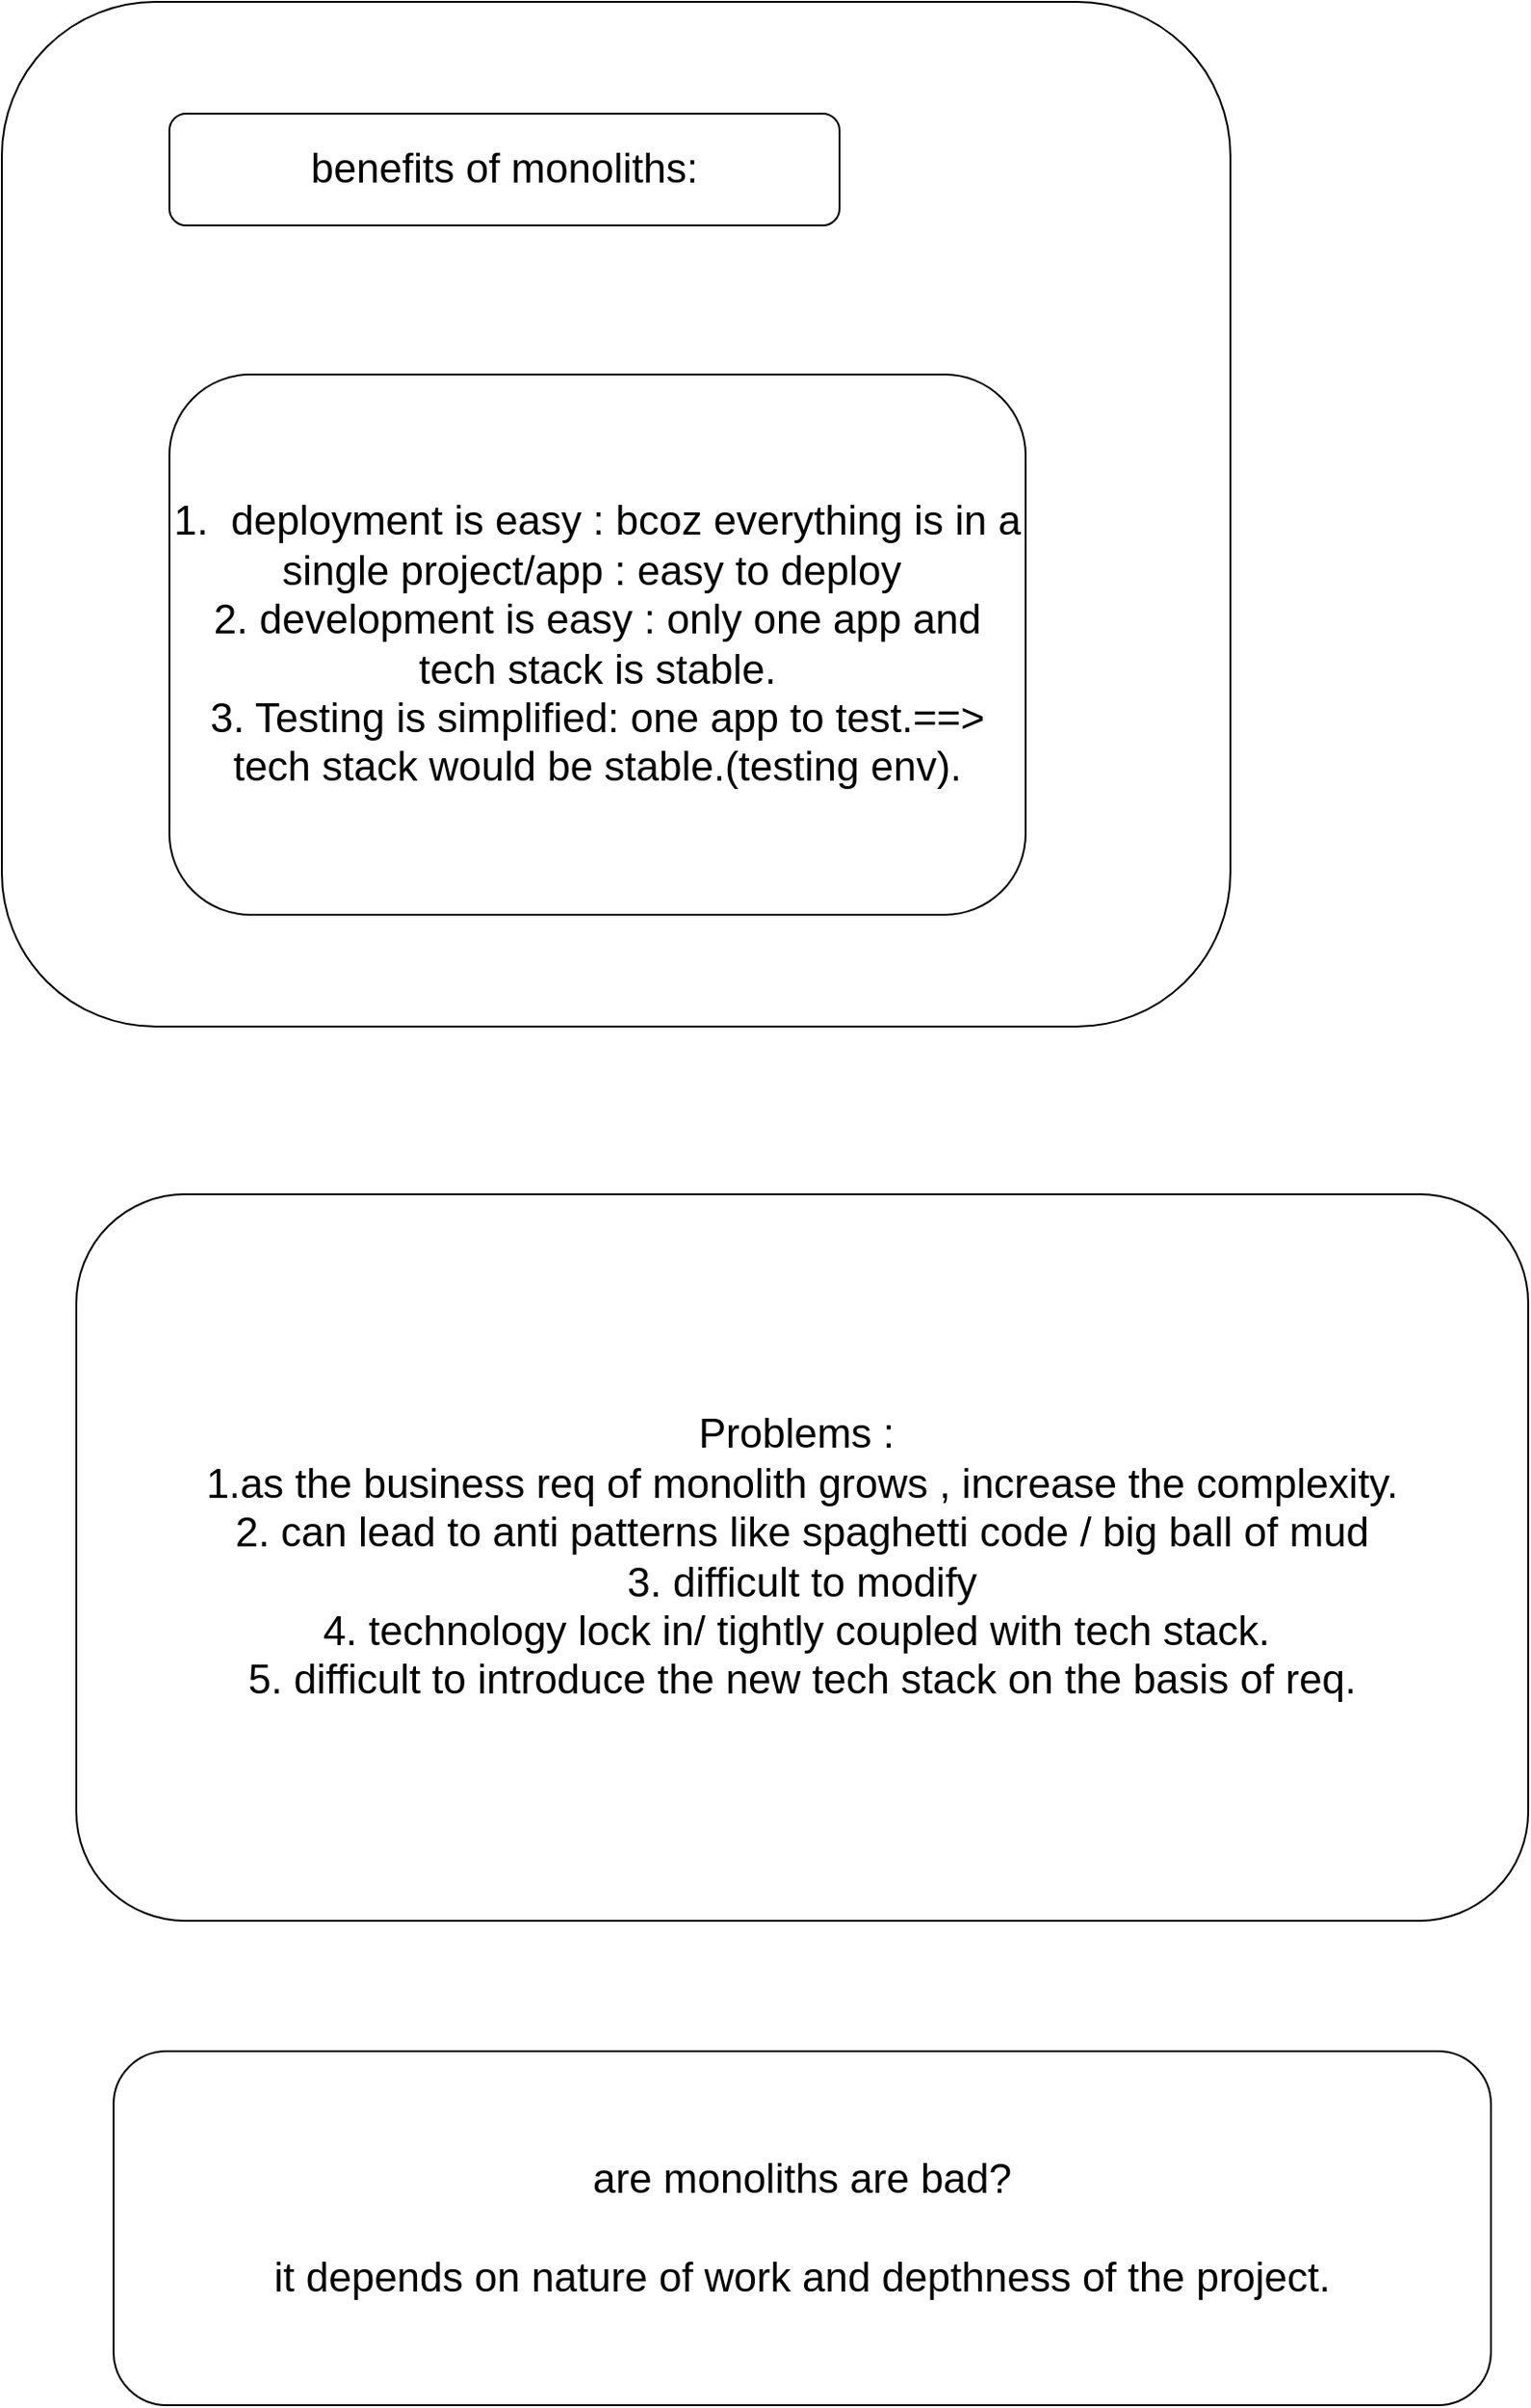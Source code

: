 <mxfile version="21.2.1" type="github" pages="16">
  <diagram name="Monolith" id="Vc391b4DS1AZZZHlOBN_">
    <mxGraphModel dx="794" dy="476" grid="1" gridSize="10" guides="1" tooltips="1" connect="1" arrows="1" fold="1" page="1" pageScale="1" pageWidth="827" pageHeight="1169" math="0" shadow="0">
      <root>
        <mxCell id="0" />
        <mxCell id="1" parent="0" />
        <mxCell id="nnMX1ZjGHwc21WBr8M5X-1" value="" style="rounded=1;whiteSpace=wrap;html=1;fontSize=22;" parent="1" vertex="1">
          <mxGeometry x="70" y="100" width="660" height="550" as="geometry" />
        </mxCell>
        <mxCell id="nnMX1ZjGHwc21WBr8M5X-2" value="benefits of monoliths:" style="rounded=1;whiteSpace=wrap;html=1;fontSize=22;" parent="1" vertex="1">
          <mxGeometry x="160" y="160" width="360" height="60" as="geometry" />
        </mxCell>
        <mxCell id="nnMX1ZjGHwc21WBr8M5X-3" value="1. &amp;nbsp;deployment is easy : bcoz everything is in a single project/app : easy to deploy&amp;nbsp;&lt;br&gt;2. development is easy : only one app and tech stack is stable.&lt;br&gt;3. Testing is simplified: one app to test.==&amp;gt; tech stack would be stable.(testing env)." style="rounded=1;whiteSpace=wrap;html=1;fontSize=22;" parent="1" vertex="1">
          <mxGeometry x="160" y="300" width="460" height="290" as="geometry" />
        </mxCell>
        <mxCell id="nnMX1ZjGHwc21WBr8M5X-4" value="Problems :&amp;nbsp;&lt;br style=&quot;font-size: 22px;&quot;&gt;1.as the business req of monolith grows , increase the complexity.&lt;br style=&quot;font-size: 22px;&quot;&gt;2. can lead to anti patterns like spaghetti code / big ball of mud&lt;br style=&quot;font-size: 22px;&quot;&gt;3. difficult to modify&lt;br style=&quot;font-size: 22px;&quot;&gt;4. technology lock in/ tightly coupled with tech stack.&amp;nbsp;&lt;br style=&quot;font-size: 22px;&quot;&gt;5. difficult to introduce the new tech stack on the basis of req." style="rounded=1;whiteSpace=wrap;html=1;fontSize=22;" parent="1" vertex="1">
          <mxGeometry x="110" y="740" width="780" height="390" as="geometry" />
        </mxCell>
        <mxCell id="nnMX1ZjGHwc21WBr8M5X-5" value="are monoliths are bad?&lt;br&gt;&lt;br&gt;it depends on nature of work and depthness of the project." style="rounded=1;whiteSpace=wrap;html=1;fontSize=22;" parent="1" vertex="1">
          <mxGeometry x="130" y="1200" width="740" height="190" as="geometry" />
        </mxCell>
      </root>
    </mxGraphModel>
  </diagram>
  <diagram id="illFbStHGtwfiAn4s0o4" name="Microservices">
    <mxGraphModel dx="794" dy="467" grid="1" gridSize="10" guides="1" tooltips="1" connect="1" arrows="1" fold="1" page="1" pageScale="1" pageWidth="827" pageHeight="1169" math="0" shadow="0">
      <root>
        <mxCell id="0" />
        <mxCell id="1" parent="0" />
        <mxCell id="51fNQVRpRoQ2UUbKy1JU-1" value="" style="rounded=1;whiteSpace=wrap;html=1;fontSize=22;" parent="1" vertex="1">
          <mxGeometry x="20" y="40" width="1080" height="1620" as="geometry" />
        </mxCell>
        <mxCell id="51fNQVRpRoQ2UUbKy1JU-2" value="Microservices: &amp;nbsp; &amp;nbsp;&lt;br&gt;small targeted services.&lt;br&gt;each service will have its own repository.&lt;br&gt;are isolated from other services&lt;br&gt;should not be bundled with other services.&lt;br&gt;MS are loosely coupled.&lt;br&gt;when they are interacting with other services , should be done in a technology agnostic manner.&lt;br&gt;communication is going to happen in terms of rest call.&lt;br&gt;&lt;br&gt;impl: restfull web services." style="rounded=1;whiteSpace=wrap;html=1;fontSize=22;" parent="1" vertex="1">
          <mxGeometry x="90" y="70" width="690" height="300" as="geometry" />
        </mxCell>
        <mxCell id="zUffg30LubkWcgJBZvF0-1" value="With MS ARCH:&amp;nbsp;&lt;br&gt;application are composed using individual MS.&lt;br&gt;each service will typically have only one DB.&lt;br&gt;each service is independently deployable.&lt;br&gt;scaling of individual service is now possible.&lt;br&gt;&lt;b&gt;updating the code base/ planning the release would be early compared with monolith.&lt;br&gt;CI/CD becomes easy since services are small and less complex to deploy.&lt;br&gt;&lt;br&gt;&lt;/b&gt;" style="rounded=1;whiteSpace=wrap;html=1;fontSize=22;" vertex="1" parent="1">
          <mxGeometry x="110" y="410" width="720" height="330" as="geometry" />
        </mxCell>
        <mxCell id="zUffg30LubkWcgJBZvF0-2" value="Benefits :&amp;nbsp;&lt;br&gt;1. easy to understand &amp;amp; develop : since services smaller and more targeted.&lt;br&gt;2. software quality :&amp;nbsp;&lt;br&gt;3. scalability :&amp;nbsp;&lt;br&gt;4. reliablity : software bugs are isolated.&lt;br&gt;5. Testing of individual service is easy." style="rounded=1;whiteSpace=wrap;html=1;fontSize=22;" vertex="1" parent="1">
          <mxGeometry x="210" y="760" width="690" height="280" as="geometry" />
        </mxCell>
        <mxCell id="zUffg30LubkWcgJBZvF0-3" value="Cons :&lt;br&gt;1. integration testing &amp;nbsp;can be dificult.&lt;br&gt;2. deployments :&amp;nbsp;&lt;br&gt;3. Operational cost : own repo, own deployment process, own db etc.&lt;br&gt;" style="rounded=1;whiteSpace=wrap;html=1;fontSize=22;" vertex="1" parent="1">
          <mxGeometry x="190" y="1080" width="690" height="280" as="geometry" />
        </mxCell>
        <mxCell id="zUffg30LubkWcgJBZvF0-4" value="How big should a MS be?&lt;br&gt;A MS can be as small as a single api endpoint.&lt;br&gt;A MS can be a several of even dozens of api endpoints.&lt;br&gt;team size : 12 (may vary company to company)5/7/10/12" style="rounded=1;whiteSpace=wrap;html=1;fontSize=22;" vertex="1" parent="1">
          <mxGeometry x="190" y="1380" width="690" height="280" as="geometry" />
        </mxCell>
      </root>
    </mxGraphModel>
  </diagram>
  <diagram id="DxcYtjCDUBb-Zv1HhE-h" name="Page-3">
    <mxGraphModel dx="794" dy="476" grid="1" gridSize="10" guides="1" tooltips="1" connect="1" arrows="1" fold="1" page="1" pageScale="1" pageWidth="827" pageHeight="1169" math="0" shadow="0">
      <root>
        <mxCell id="0" />
        <mxCell id="1" parent="0" />
        <mxCell id="tHcQaHCFfMApkivgtKiR-1" value="Soa vs MS:&lt;br&gt;&lt;br&gt;1. reusability Vs data duplication:&lt;br&gt;reusability : (SOA: services are the reusable components i.e. ==&amp;gt; &lt;b&gt;scaling and efficiency.&amp;nbsp;&lt;br&gt;&lt;/b&gt;&lt;br&gt;agility :&amp;nbsp;&lt;br&gt;fault tolerance :&amp;nbsp;" style="rounded=1;whiteSpace=wrap;html=1;fontSize=22;" parent="1" vertex="1">
          <mxGeometry x="170" y="100" width="650" height="480" as="geometry" />
        </mxCell>
        <mxCell id="tHcQaHCFfMApkivgtKiR-2" value="" style="rounded=1;whiteSpace=wrap;html=1;" parent="1" vertex="1">
          <mxGeometry x="300" y="690" width="260" height="360" as="geometry" />
        </mxCell>
        <mxCell id="tHcQaHCFfMApkivgtKiR-3" value="mobile" style="rounded=1;whiteSpace=wrap;html=1;" parent="1" vertex="1">
          <mxGeometry x="370" y="740" width="120" height="60" as="geometry" />
        </mxCell>
        <mxCell id="tHcQaHCFfMApkivgtKiR-4" value="furniture" style="rounded=1;whiteSpace=wrap;html=1;" parent="1" vertex="1">
          <mxGeometry x="370" y="830" width="120" height="60" as="geometry" />
        </mxCell>
        <mxCell id="tHcQaHCFfMApkivgtKiR-5" value="electronic devices" style="rounded=1;whiteSpace=wrap;html=1;" parent="1" vertex="1">
          <mxGeometry x="370" y="940" width="120" height="60" as="geometry" />
        </mxCell>
        <mxCell id="tHcQaHCFfMApkivgtKiR-6" value="Microservices" style="rounded=1;whiteSpace=wrap;html=1;" parent="1" vertex="1">
          <mxGeometry x="670" y="690" width="440" height="390" as="geometry" />
        </mxCell>
        <mxCell id="tHcQaHCFfMApkivgtKiR-7" value="mobile" style="rounded=1;whiteSpace=wrap;html=1;" parent="1" vertex="1">
          <mxGeometry x="707" y="730" width="120" height="60" as="geometry" />
        </mxCell>
        <mxCell id="tHcQaHCFfMApkivgtKiR-8" value="furniture" style="rounded=1;whiteSpace=wrap;html=1;" parent="1" vertex="1">
          <mxGeometry x="707" y="820" width="120" height="60" as="geometry" />
        </mxCell>
        <mxCell id="tHcQaHCFfMApkivgtKiR-9" value="electronic devices" style="rounded=1;whiteSpace=wrap;html=1;" parent="1" vertex="1">
          <mxGeometry x="707" y="930" width="120" height="60" as="geometry" />
        </mxCell>
        <mxCell id="tHcQaHCFfMApkivgtKiR-10" value="Functional" style="rounded=1;whiteSpace=wrap;html=1;" parent="1" vertex="1">
          <mxGeometry x="100" y="1150" width="180" height="170" as="geometry" />
        </mxCell>
        <mxCell id="tHcQaHCFfMApkivgtKiR-11" value="application" style="rounded=1;whiteSpace=wrap;html=1;" parent="1" vertex="1">
          <mxGeometry x="324" y="1150" width="180" height="170" as="geometry" />
        </mxCell>
        <mxCell id="tHcQaHCFfMApkivgtKiR-12" value="enterprise" style="rounded=1;whiteSpace=wrap;html=1;" parent="1" vertex="1">
          <mxGeometry x="110" y="1370" width="180" height="170" as="geometry" />
        </mxCell>
        <mxCell id="tHcQaHCFfMApkivgtKiR-13" value="infra" style="rounded=1;whiteSpace=wrap;html=1;" parent="1" vertex="1">
          <mxGeometry x="324" y="1370" width="180" height="170" as="geometry" />
        </mxCell>
        <mxCell id="tHcQaHCFfMApkivgtKiR-14" value="MS will generally reduce agility and fault tolerance, since reusing a component &amp;nbsp;will create dependancies &amp;nbsp;across diff services. Instead in a MS arch. developers reuse the code or duplicate data to increase efficiency and maintain high level of independence&amp;nbsp;" style="rounded=1;whiteSpace=wrap;html=1;fontSize=32;" parent="1" vertex="1">
          <mxGeometry x="660" y="1190" width="740" height="300" as="geometry" />
        </mxCell>
        <mxCell id="tHcQaHCFfMApkivgtKiR-15" value="3. Synchronous calls vs Async comms:&lt;br&gt;&lt;br&gt;SOA : services are made available throughout the enterprise via synchronous way. &amp;nbsp;&lt;br&gt;(REST API).&lt;br&gt;MS : sync . calls will create a real time dependencies which in terms reduce reliability and resiliency. &amp;nbsp;&lt;br&gt;this can be handled using event sourcing or publish/subscribe model.&lt;br&gt;" style="rounded=1;whiteSpace=wrap;html=1;fontSize=22;" parent="1" vertex="1">
          <mxGeometry x="600" y="1580" width="810" height="350" as="geometry" />
        </mxCell>
        <mxCell id="tHcQaHCFfMApkivgtKiR-16" value="Interoperability:&amp;nbsp;&lt;br&gt;SOA : supports for multiple message protocols : SOAP, Messaging queuing protocol(AMQP) and MMQ(Microsoft messaging queue).&lt;br&gt;&lt;br&gt;MS : uses light weight , http, rest, JMS.&lt;br&gt;" style="rounded=1;whiteSpace=wrap;html=1;fontSize=22;" parent="1" vertex="1">
          <mxGeometry x="620" y="2010" width="820" height="390" as="geometry" />
        </mxCell>
        <mxCell id="tHcQaHCFfMApkivgtKiR-17" value="Data Governance :&amp;nbsp;&lt;br&gt;SOA : common data governance across the enterprise as a result of component sharing.&lt;br&gt;MS : no consistent data gov. among the teams due to their independent nature of service:&amp;nbsp;" style="rounded=1;whiteSpace=wrap;html=1;fontSize=22;" parent="1" vertex="1">
          <mxGeometry x="660" y="2500" width="750" height="160" as="geometry" />
        </mxCell>
        <mxCell id="tHcQaHCFfMApkivgtKiR-18" value="When to prefer the SOA :&lt;br&gt;&lt;br&gt;1. enabling the comm between the multiple independent apps.&lt;br&gt;building the service with express purpose of being reused one or more times.&lt;br&gt;supporting app with multiple data sources.&lt;br&gt;sever less function&lt;br&gt;exposing data or functionality to external clients.&lt;br&gt;" style="rounded=1;whiteSpace=wrap;html=1;fontSize=22;" parent="1" vertex="1">
          <mxGeometry x="480" y="2750" width="610" height="390" as="geometry" />
        </mxCell>
        <mxCell id="tHcQaHCFfMApkivgtKiR-19" value="when to prefer MS :&amp;nbsp;&lt;br style=&quot;font-size: 22px;&quot;&gt;1. simple projects that can be easily break down.&lt;br style=&quot;font-size: 22px;&quot;&gt;2. complex apps that have either already been or have a clear way of doing.&lt;br style=&quot;font-size: 22px;&quot;&gt;organization that wants to embrace agile dev and Continious delivery.&lt;br style=&quot;font-size: 22px;&quot;&gt;3. business that want or need to optimise the cloud resources&lt;br style=&quot;font-size: 22px;&quot;&gt;4. application uses multiple frameworks and languages." style="rounded=1;whiteSpace=wrap;html=1;fontSize=22;" parent="1" vertex="1">
          <mxGeometry x="500" y="3230" width="780" height="280" as="geometry" />
        </mxCell>
      </root>
    </mxGraphModel>
  </diagram>
  <diagram id="jkzQUJYMshfhHPAhmgWD" name="Page-4">
    <mxGraphModel dx="794" dy="476" grid="1" gridSize="10" guides="1" tooltips="1" connect="1" arrows="1" fold="1" page="1" pageScale="1" pageWidth="827" pageHeight="1169" math="0" shadow="0">
      <root>
        <mxCell id="0" />
        <mxCell id="1" parent="0" />
        <mxCell id="c_N-7_y3LeKO01vqF_O0-1" value="Microservices :&amp;nbsp;&lt;br&gt;architecture and design&lt;br&gt;few design patterns&lt;br&gt;implementing the services.&lt;br&gt;(3-4 services).&lt;br&gt;" style="rounded=1;whiteSpace=wrap;html=1;fontSize=22;" parent="1" vertex="1">
          <mxGeometry x="180" y="200" width="410" height="420" as="geometry" />
        </mxCell>
      </root>
    </mxGraphModel>
  </diagram>
  <diagram id="BolMAgPmhMHxIgivOiV7" name="Page-5">
    <mxGraphModel dx="794" dy="1636" grid="1" gridSize="10" guides="1" tooltips="1" connect="1" arrows="1" fold="1" page="1" pageScale="1" pageWidth="827" pageHeight="1169" math="0" shadow="0">
      <root>
        <mxCell id="0" />
        <mxCell id="1" parent="0" />
        <mxCell id="4dkt3fiIAm5uY0ahmFpJ-4" value="" style="edgeStyle=orthogonalEdgeStyle;rounded=0;orthogonalLoop=1;jettySize=auto;html=1;" parent="1" source="4dkt3fiIAm5uY0ahmFpJ-1" target="4dkt3fiIAm5uY0ahmFpJ-3" edge="1">
          <mxGeometry relative="1" as="geometry" />
        </mxCell>
        <mxCell id="4dkt3fiIAm5uY0ahmFpJ-1" value="Controller(rest apis)" style="rounded=1;whiteSpace=wrap;html=1;fontSize=22;" parent="1" vertex="1">
          <mxGeometry x="260" y="90" width="380" height="80" as="geometry" />
        </mxCell>
        <mxCell id="4dkt3fiIAm5uY0ahmFpJ-2" value="DB" style="shape=cylinder3;whiteSpace=wrap;html=1;boundedLbl=1;backgroundOutline=1;size=15;" parent="1" vertex="1">
          <mxGeometry x="430" y="520" width="60" height="80" as="geometry" />
        </mxCell>
        <mxCell id="4dkt3fiIAm5uY0ahmFpJ-6" value="" style="edgeStyle=orthogonalEdgeStyle;rounded=0;orthogonalLoop=1;jettySize=auto;html=1;" parent="1" source="4dkt3fiIAm5uY0ahmFpJ-3" target="4dkt3fiIAm5uY0ahmFpJ-5" edge="1">
          <mxGeometry relative="1" as="geometry" />
        </mxCell>
        <mxCell id="4dkt3fiIAm5uY0ahmFpJ-3" value="service" style="whiteSpace=wrap;html=1;fontSize=22;rounded=1;" parent="1" vertex="1">
          <mxGeometry x="390" y="260" width="120" height="60" as="geometry" />
        </mxCell>
        <mxCell id="4dkt3fiIAm5uY0ahmFpJ-7" style="edgeStyle=orthogonalEdgeStyle;rounded=0;orthogonalLoop=1;jettySize=auto;html=1;" parent="1" source="4dkt3fiIAm5uY0ahmFpJ-5" target="4dkt3fiIAm5uY0ahmFpJ-2" edge="1">
          <mxGeometry relative="1" as="geometry" />
        </mxCell>
        <mxCell id="4dkt3fiIAm5uY0ahmFpJ-5" value="repo" style="whiteSpace=wrap;html=1;fontSize=22;rounded=1;" parent="1" vertex="1">
          <mxGeometry x="390" y="400" width="120" height="60" as="geometry" />
        </mxCell>
        <mxCell id="4dkt3fiIAm5uY0ahmFpJ-11" style="edgeStyle=orthogonalEdgeStyle;rounded=0;orthogonalLoop=1;jettySize=auto;html=1;entryX=0.729;entryY=-0.062;entryDx=0;entryDy=0;entryPerimeter=0;" parent="1" source="4dkt3fiIAm5uY0ahmFpJ-8" target="4dkt3fiIAm5uY0ahmFpJ-1" edge="1">
          <mxGeometry relative="1" as="geometry" />
        </mxCell>
        <mxCell id="4dkt3fiIAm5uY0ahmFpJ-8" value="mapper(payload)" style="rounded=1;whiteSpace=wrap;html=1;" parent="1" vertex="1">
          <mxGeometry x="510" y="-60" width="120" height="60" as="geometry" />
        </mxCell>
        <mxCell id="4dkt3fiIAm5uY0ahmFpJ-10" style="edgeStyle=orthogonalEdgeStyle;rounded=0;orthogonalLoop=1;jettySize=auto;html=1;" parent="1" source="4dkt3fiIAm5uY0ahmFpJ-9" target="4dkt3fiIAm5uY0ahmFpJ-8" edge="1">
          <mxGeometry relative="1" as="geometry" />
        </mxCell>
        <mxCell id="4dkt3fiIAm5uY0ahmFpJ-9" value="JSON Object" style="rounded=1;whiteSpace=wrap;html=1;" parent="1" vertex="1">
          <mxGeometry x="340" y="-150" width="120" height="60" as="geometry" />
        </mxCell>
        <mxCell id="4dkt3fiIAm5uY0ahmFpJ-12" value="java object" style="text;html=1;strokeColor=none;fillColor=none;align=center;verticalAlign=middle;whiteSpace=wrap;rounded=0;" parent="1" vertex="1">
          <mxGeometry x="610" y="30" width="60" height="30" as="geometry" />
        </mxCell>
        <mxCell id="4dkt3fiIAm5uY0ahmFpJ-13" value="" style="rounded=1;whiteSpace=wrap;html=1;" parent="1" vertex="1">
          <mxGeometry x="280" y="670" width="240" height="230" as="geometry" />
        </mxCell>
        <mxCell id="4dkt3fiIAm5uY0ahmFpJ-14" value="Header" style="rounded=1;whiteSpace=wrap;html=1;" parent="1" vertex="1">
          <mxGeometry x="294" y="690" width="216" height="60" as="geometry" />
        </mxCell>
        <mxCell id="4dkt3fiIAm5uY0ahmFpJ-15" value="RequestLine" style="rounded=1;whiteSpace=wrap;html=1;" parent="1" vertex="1">
          <mxGeometry x="292" y="750" width="216" height="60" as="geometry" />
        </mxCell>
        <mxCell id="4dkt3fiIAm5uY0ahmFpJ-18" value="" style="edgeStyle=orthogonalEdgeStyle;rounded=0;orthogonalLoop=1;jettySize=auto;html=1;" parent="1" source="4dkt3fiIAm5uY0ahmFpJ-16" target="4dkt3fiIAm5uY0ahmFpJ-17" edge="1">
          <mxGeometry relative="1" as="geometry" />
        </mxCell>
        <mxCell id="4dkt3fiIAm5uY0ahmFpJ-16" value="body(post method )" style="rounded=1;whiteSpace=wrap;html=1;" parent="1" vertex="1">
          <mxGeometry x="294" y="810" width="216" height="60" as="geometry" />
        </mxCell>
        <mxCell id="4dkt3fiIAm5uY0ahmFpJ-17" value="" style="whiteSpace=wrap;html=1;rounded=1;" parent="1" vertex="1">
          <mxGeometry x="638" y="810" width="120" height="60" as="geometry" />
        </mxCell>
        <mxCell id="4dkt3fiIAm5uY0ahmFpJ-19" value="read the data and transform it to java object" style="text;html=1;strokeColor=none;fillColor=none;align=center;verticalAlign=middle;whiteSpace=wrap;rounded=0;" parent="1" vertex="1">
          <mxGeometry x="540" y="770" width="90" height="50" as="geometry" />
        </mxCell>
        <mxCell id="4dkt3fiIAm5uY0ahmFpJ-20" value="@RequestBody" style="text;html=1;strokeColor=none;fillColor=none;align=center;verticalAlign=middle;whiteSpace=wrap;rounded=0;" parent="1" vertex="1">
          <mxGeometry x="520" y="890" width="150" height="30" as="geometry" />
        </mxCell>
        <mxCell id="4dkt3fiIAm5uY0ahmFpJ-23" style="edgeStyle=orthogonalEdgeStyle;rounded=0;orthogonalLoop=1;jettySize=auto;html=1;" parent="1" source="4dkt3fiIAm5uY0ahmFpJ-21" target="4dkt3fiIAm5uY0ahmFpJ-22" edge="1">
          <mxGeometry relative="1" as="geometry" />
        </mxCell>
        <mxCell id="4dkt3fiIAm5uY0ahmFpJ-21" value="name, quantity , price" style="text;html=1;strokeColor=none;fillColor=none;align=center;verticalAlign=middle;whiteSpace=wrap;rounded=0;" parent="1" vertex="1">
          <mxGeometry x="260" y="940" width="140" height="30" as="geometry" />
        </mxCell>
        <mxCell id="4dkt3fiIAm5uY0ahmFpJ-22" value="productName" style="shape=cylinder3;whiteSpace=wrap;html=1;boundedLbl=1;backgroundOutline=1;size=15;" parent="1" vertex="1">
          <mxGeometry x="698" y="920" width="60" height="80" as="geometry" />
        </mxCell>
        <mxCell id="4dkt3fiIAm5uY0ahmFpJ-24" value="&lt;a href=&quot;https://github.com/abhinandanchivate/product-service/tree/master/productservice&quot; style=&quot;font-size: 22px;&quot;&gt;https://github.com/abhinandanchivate/product-service/tree/master/productservice&lt;/a&gt;&lt;br&gt;&lt;br&gt;&lt;br&gt;&lt;br&gt;&lt;br&gt;&lt;br&gt;&lt;a href=&quot;https://codeshare.io/j0wdyL&quot;&gt;https://codeshare.io/j0wdyL&lt;/a&gt;" style="rounded=1;whiteSpace=wrap;html=1;fontSize=22;" parent="1" vertex="1">
          <mxGeometry x="280" y="1070" width="610" height="70" as="geometry" />
        </mxCell>
        <mxCell id="4dkt3fiIAm5uY0ahmFpJ-25" value="application.yml : will hold the config for our config server.&lt;br&gt;product-service.yml : it will hold config for product-service rest application.&lt;br&gt;order-service.yml : will hold the order-service related config.&lt;br&gt;payment-service : same." style="rounded=1;whiteSpace=wrap;html=1;" parent="1" vertex="1">
          <mxGeometry x="174" y="1430" width="596" height="190" as="geometry" />
        </mxCell>
      </root>
    </mxGraphModel>
  </diagram>
  <diagram id="VLDD6Um0_y511BBBHmZr" name="Page-6">
    <mxGraphModel dx="794" dy="476" grid="1" gridSize="10" guides="1" tooltips="1" connect="1" arrows="1" fold="1" page="1" pageScale="1" pageWidth="827" pageHeight="1169" math="0" shadow="0">
      <root>
        <mxCell id="0" />
        <mxCell id="1" parent="0" />
        <mxCell id="vLcgjYKDz_KgsYXuAJXt-1" value="9975477764" style="rounded=1;whiteSpace=wrap;html=1;fontSize=32;" vertex="1" parent="1">
          <mxGeometry x="350" y="220" width="390" height="130" as="geometry" />
        </mxCell>
        <mxCell id="vLcgjYKDz_KgsYXuAJXt-2" value="XY@citi1234" style="rounded=1;whiteSpace=wrap;html=1;" vertex="1" parent="1">
          <mxGeometry x="320" y="450" width="410" height="60" as="geometry" />
        </mxCell>
      </root>
    </mxGraphModel>
  </diagram>
  <diagram id="e4M-GDCfX1xpHdz_zmx2" name="Page-7">
    <mxGraphModel dx="794" dy="476" grid="1" gridSize="10" guides="1" tooltips="1" connect="1" arrows="1" fold="1" page="1" pageScale="1" pageWidth="827" pageHeight="1169" math="0" shadow="0">
      <root>
        <mxCell id="0" />
        <mxCell id="1" parent="0" />
        <mxCell id="hsk5pGsJLy_fZboHeaPm-1" value="to perform the addition of 2 numbers.&amp;nbsp;&lt;br&gt;&lt;br&gt;2 numbers :&amp;nbsp;&lt;br&gt;we need to hold the value .&lt;br&gt;" style="rounded=1;whiteSpace=wrap;html=1;" vertex="1" parent="1">
          <mxGeometry x="230" y="70" width="410" height="130" as="geometry" />
        </mxCell>
        <mxCell id="hsk5pGsJLy_fZboHeaPm-4" value="" style="edgeStyle=orthogonalEdgeStyle;rounded=0;orthogonalLoop=1;jettySize=auto;html=1;" edge="1" parent="1" source="hsk5pGsJLy_fZboHeaPm-2" target="hsk5pGsJLy_fZboHeaPm-3">
          <mxGeometry relative="1" as="geometry" />
        </mxCell>
        <mxCell id="hsk5pGsJLy_fZboHeaPm-2" value="Variable : &amp;nbsp;it will hold the value in primary memory(RAM===&amp;gt; data will be temporarily stored.)." style="rounded=1;whiteSpace=wrap;html=1;fontSize=22;fillColor=#f8cecc;strokeColor=#b85450;" vertex="1" parent="1">
          <mxGeometry x="160" y="250" width="590" height="100" as="geometry" />
        </mxCell>
        <mxCell id="hsk5pGsJLy_fZboHeaPm-6" value="" style="edgeStyle=orthogonalEdgeStyle;rounded=0;orthogonalLoop=1;jettySize=auto;html=1;" edge="1" parent="1" source="hsk5pGsJLy_fZboHeaPm-3" target="hsk5pGsJLy_fZboHeaPm-5">
          <mxGeometry relative="1" as="geometry" />
        </mxCell>
        <mxCell id="hsk5pGsJLy_fZboHeaPm-3" value="which type of data?" style="whiteSpace=wrap;html=1;fontSize=22;fillColor=#f8cecc;strokeColor=#b85450;rounded=1;" vertex="1" parent="1">
          <mxGeometry x="395" y="450" width="120" height="60" as="geometry" />
        </mxCell>
        <mxCell id="hsk5pGsJLy_fZboHeaPm-8" value="" style="edgeStyle=orthogonalEdgeStyle;rounded=0;orthogonalLoop=1;jettySize=auto;html=1;" edge="1" parent="1" source="hsk5pGsJLy_fZboHeaPm-5" target="hsk5pGsJLy_fZboHeaPm-7">
          <mxGeometry relative="1" as="geometry" />
        </mxCell>
        <mxCell id="hsk5pGsJLy_fZboHeaPm-5" value="it should hold the numbers" style="whiteSpace=wrap;html=1;fontSize=22;fillColor=#f8cecc;strokeColor=#b85450;rounded=1;" vertex="1" parent="1">
          <mxGeometry x="357.5" y="590" width="195" height="60" as="geometry" />
        </mxCell>
        <mxCell id="hsk5pGsJLy_fZboHeaPm-10" value="" style="edgeStyle=orthogonalEdgeStyle;rounded=0;orthogonalLoop=1;jettySize=auto;html=1;" edge="1" parent="1" source="hsk5pGsJLy_fZboHeaPm-7" target="hsk5pGsJLy_fZboHeaPm-9">
          <mxGeometry relative="1" as="geometry" />
        </mxCell>
        <mxCell id="hsk5pGsJLy_fZboHeaPm-7" value="but which type of numbers?" style="whiteSpace=wrap;html=1;fontSize=22;fillColor=#f8cecc;strokeColor=#b85450;rounded=1;" vertex="1" parent="1">
          <mxGeometry x="347.5" y="740" width="215" height="60" as="geometry" />
        </mxCell>
        <mxCell id="hsk5pGsJLy_fZboHeaPm-9" value="There are 2 types of numbers :&amp;nbsp;&lt;br&gt;1. whole number&lt;br&gt;2. fraction number" style="whiteSpace=wrap;html=1;fontSize=22;fillColor=#f8cecc;strokeColor=#b85450;rounded=1;" vertex="1" parent="1">
          <mxGeometry x="282.5" y="890" width="345" height="80" as="geometry" />
        </mxCell>
        <mxCell id="hsk5pGsJLy_fZboHeaPm-11" value="Data type : &amp;nbsp;it is a category to hold the info." style="rounded=1;whiteSpace=wrap;html=1;" vertex="1" parent="1">
          <mxGeometry x="250" y="1030" width="120" height="60" as="geometry" />
        </mxCell>
        <mxCell id="hsk5pGsJLy_fZboHeaPm-12" value="Numeric :&amp;nbsp;&lt;br&gt;1. integer : whole numbers&lt;br&gt;2. float : fractions&amp;nbsp;" style="rounded=1;whiteSpace=wrap;html=1;" vertex="1" parent="1">
          <mxGeometry x="237.5" y="1140" width="282.5" height="60" as="geometry" />
        </mxCell>
        <mxCell id="hsk5pGsJLy_fZboHeaPm-13" value="To declare the variable :&amp;nbsp;&lt;br style=&quot;font-size: 22px;&quot;&gt;&lt;b&gt;data_type variable_name ;&lt;br style=&quot;font-size: 22px;&quot;&gt;(just declaration)&lt;br&gt;&lt;br style=&quot;font-size: 22px;&quot;&gt;data_type variable_name = value;&lt;br&gt;(declaration + value&amp;nbsp;initialisation)&lt;br&gt;&lt;/b&gt;" style="rounded=1;whiteSpace=wrap;html=1;fillColor=#dae8fc;strokeColor=#6c8ebf;fontSize=22;" vertex="1" parent="1">
          <mxGeometry x="250" y="1270" width="530" height="180" as="geometry" />
        </mxCell>
      </root>
    </mxGraphModel>
  </diagram>
  <diagram id="PjaWx21IT3FxkrEkyOwq" name="Page-8">
    <mxGraphModel dx="794" dy="442" grid="1" gridSize="10" guides="1" tooltips="1" connect="1" arrows="1" fold="1" page="1" pageScale="1" pageWidth="827" pageHeight="1169" math="0" shadow="0">
      <root>
        <mxCell id="0" />
        <mxCell id="1" parent="0" />
        <mxCell id="NIvDS_3VcnPqLNc2bL6r-1" value="1. web services&lt;br&gt;2. REST api SOAP&lt;br&gt;3. monolith&lt;br&gt;4. MS&lt;br&gt;5. SOA&lt;br&gt;6. Monolith Vs MS Vs SOA." style="rounded=1;whiteSpace=wrap;html=1;fontSize=22;" vertex="1" parent="1">
          <mxGeometry x="294" y="160" width="396" height="280" as="geometry" />
        </mxCell>
        <mxCell id="NIvDS_3VcnPqLNc2bL6r-2" value="benefits :&amp;nbsp;&lt;br&gt;dev is easy (tech stack is fixed),arch is easy.&lt;br&gt;&lt;br&gt;Deployment : easy deploy only one application.&lt;br&gt;testing : is simplified (one application)&lt;br&gt;" style="rounded=1;whiteSpace=wrap;html=1;fontSize=22;" vertex="1" parent="1">
          <mxGeometry x="350" y="530" width="410" height="220" as="geometry" />
        </mxCell>
        <mxCell id="NIvDS_3VcnPqLNc2bL6r-3" value="Problems :&amp;nbsp;&lt;br&gt;increases complexity when BR of monolith grows.&lt;br&gt;it may lead to anti patterns .&lt;br&gt;difficult to modify ( even if a small change full deployment of application).&lt;br&gt;technology lock in. monolith apps are tightly coupled with tech stack.&lt;br&gt;difficult to introduce the new tech stack.&lt;br&gt;CI/CD difficult.&lt;br&gt;&lt;br&gt;" style="rounded=1;whiteSpace=wrap;html=1;fontSize=22;" vertex="1" parent="1">
          <mxGeometry x="340" y="830" width="420" height="260" as="geometry" />
        </mxCell>
      </root>
    </mxGraphModel>
  </diagram>
  <diagram id="KxE6ddKUalgB5XJpPkYG" name="microservices">
    <mxGraphModel dx="794" dy="467" grid="1" gridSize="10" guides="1" tooltips="1" connect="1" arrows="1" fold="1" page="1" pageScale="1" pageWidth="827" pageHeight="1169" math="0" shadow="0">
      <root>
        <mxCell id="0" />
        <mxCell id="1" parent="0" />
        <mxCell id="yReZKFzqUCv44OHUZf-y-1" value="microservices:&amp;nbsp;&lt;br&gt;these are small targeted services.&lt;br&gt;(which is purely based on rest api)&lt;br&gt;each service has its own repository.&lt;br&gt;they are isolated from other services.&lt;br&gt;- should not be bundled with other services when deployed.&lt;br&gt;they are loosely coupled.(tech agnostic manner).&lt;br&gt;they can interact with each other mostly using rest calls." style="rounded=1;whiteSpace=wrap;html=1;fontSize=22;" vertex="1" parent="1">
          <mxGeometry x="140" y="20" width="580" height="250" as="geometry" />
        </mxCell>
        <mxCell id="yReZKFzqUCv44OHUZf-y-2" value="MS Arch. :&amp;nbsp;&lt;br&gt;- apps are composed using individual MS.&lt;br&gt;each service will have its own DB.&lt;br&gt;each service is independently deployable.&lt;br&gt;scaling of each service is possible(vertical and horizontal as well).&lt;br&gt;CI/CD would be easy since services are smaller compared with monolith and less complexity to deploy." style="rounded=1;whiteSpace=wrap;html=1;fontSize=22;" vertex="1" parent="1">
          <mxGeometry x="124" y="320" width="580" height="230" as="geometry" />
        </mxCell>
        <mxCell id="yReZKFzqUCv44OHUZf-y-3" value="benefits :&amp;nbsp;&lt;br&gt;easy to understand and develop&lt;br&gt;software quality :&amp;nbsp;&lt;br&gt;reliability : software bugs are isolated&lt;br&gt;tech flexibility ." style="rounded=1;whiteSpace=wrap;html=1;fontSize=22;" vertex="1" parent="1">
          <mxGeometry x="150" y="630" width="520" height="160" as="geometry" />
        </mxCell>
        <mxCell id="yReZKFzqUCv44OHUZf-y-4" value="problems :&amp;nbsp;&lt;br&gt;1. integration testing.&lt;br&gt;2. deployments are complex. &amp;nbsp;&lt;br&gt;3. operational cost :&amp;nbsp;" style="rounded=1;whiteSpace=wrap;html=1;fontSize=22;" vertex="1" parent="1">
          <mxGeometry x="150" y="810" width="520" height="160" as="geometry" />
        </mxCell>
        <mxCell id="yReZKFzqUCv44OHUZf-y-5" value="How Big should a MS be?&lt;br&gt;&lt;br&gt;a MS can be a small as a single api endpoint.&lt;br&gt;a ms can be several or dozens of api endpoint.&lt;br&gt;&lt;br&gt;MS in amazon : they have team size : as fed 2 pizza(12).." style="rounded=1;whiteSpace=wrap;html=1;fontSize=22;" vertex="1" parent="1">
          <mxGeometry x="140" y="1040" width="550" height="260" as="geometry" />
        </mxCell>
      </root>
    </mxGraphModel>
  </diagram>
  <diagram id="SQN9hNt1-o0-yiJu7aaZ" name="Page-10">
    <mxGraphModel dx="794" dy="467" grid="1" gridSize="10" guides="1" tooltips="1" connect="1" arrows="1" fold="1" page="1" pageScale="1" pageWidth="827" pageHeight="1169" math="0" shadow="0">
      <root>
        <mxCell id="0" />
        <mxCell id="1" parent="0" />
        <mxCell id="SVDfnHOVKt0FKr0lJR-X-2" value="" style="ellipse;shape=cloud;whiteSpace=wrap;html=1;" vertex="1" parent="1">
          <mxGeometry x="60" y="160" width="190" height="120" as="geometry" />
        </mxCell>
        <mxCell id="SVDfnHOVKt0FKr0lJR-X-3" value="" style="ellipse;whiteSpace=wrap;html=1;aspect=fixed;" vertex="1" parent="1">
          <mxGeometry x="320" y="180" width="150" height="150" as="geometry" />
        </mxCell>
      </root>
    </mxGraphModel>
  </diagram>
  <diagram id="uS0GyQyfx_cV9mUTobAo" name="Page-11">
    <mxGraphModel dx="1059" dy="623" grid="1" gridSize="10" guides="1" tooltips="1" connect="1" arrows="1" fold="1" page="1" pageScale="1" pageWidth="827" pageHeight="1169" math="0" shadow="0">
      <root>
        <mxCell id="0" />
        <mxCell id="1" parent="0" />
        <mxCell id="YIosxsVNEDg5w9x6I7we-1" value="&lt;b style=&quot;font-style: normal; font-variant-caps: normal; letter-spacing: normal; text-align: start; text-indent: 0px; text-transform: none; word-spacing: 0px; -webkit-text-stroke-width: 0px; text-decoration: none; caret-color: rgb(0, 0, 0); color: rgb(0, 0, 0); font-weight: normal;&quot; id=&quot;docs-internal-guid-cfcc6fd5-7fff-f0cb-9a12-de1772049eb9&quot;&gt;&lt;span style=&quot;font-size: 65pt; font-family: Calibri, sans-serif; color: rgb(0, 0, 0); background-color: transparent; font-weight: 400; font-style: normal; font-variant-ligatures: normal; font-variant-numeric: normal; font-variant-caps: normal; font-variant-alternates: normal; font-variant-east-asian: normal; font-variant-position: normal; text-decoration: none; vertical-align: baseline;&quot;&gt;&lt;span style=&quot;border: none; display: inline-block; overflow: hidden; width: 1557px; height: 883px;&quot;&gt;&lt;img style=&quot;margin-left: 0px; margin-top: 0px;&quot; height=&quot;883&quot; width=&quot;1557&quot; src=&quot;https://lh4.googleusercontent.com/tcLdELmMq0evLB1GxcTixQJ_Cor6hiUd1kq0BD83pZS_Eq0RfoiaPHlTKu8sGR-xXfwEuNEgEAKe2qqPvqo83VA7y8S0x8yUTwjw4ID0NEkp9I9vaqQpX3WLaKdiW5-Pg4lF04wi6VbmgoCTQ8LbK64&quot;&gt;&lt;/span&gt;&lt;/span&gt;&lt;/b&gt;" style="text;whiteSpace=wrap;html=1;" vertex="1" parent="1">
          <mxGeometry x="840" y="350" width="350" height="690" as="geometry" />
        </mxCell>
        <mxCell id="YIosxsVNEDg5w9x6I7we-2" value="Gateway :&amp;nbsp;&lt;br&gt;&lt;p style=&quot;line-height: 1.2; margin-top: 40.316pt; margin-bottom: 0pt;&quot; dir=&quot;ltr&quot;&gt;&lt;/p&gt;&lt;p style=&quot;line-height: 1.2; margin-top: 30.654pt; margin-bottom: 0pt;&quot; dir=&quot;ltr&quot;&gt;&lt;/p&gt;&lt;p style=&quot;line-height: 1.2; margin-top: 30.654pt; margin-bottom: 0pt;&quot; dir=&quot;ltr&quot;&gt;&lt;/p&gt;&lt;span style=&quot;font-size: 38pt; font-family: Arial; font-variant-ligatures: normal; font-variant-numeric: normal; font-variant-alternates: normal; font-variant-east-asian: normal; font-variant-position: normal; vertical-align: baseline;&quot;&gt;• Can be internet for public APIs&amp;nbsp;&amp;nbsp;&lt;/span&gt;&lt;p&gt;&lt;/p&gt;&lt;span style=&quot;font-size: 38pt; font-family: Arial; font-variant-ligatures: normal; font-variant-numeric: normal; font-variant-alternates: normal; font-variant-east-asian: normal; font-variant-position: normal; vertical-align: baseline;&quot;&gt;Endpoint that is exposed to other services&amp;nbsp;&amp;nbsp;&lt;/span&gt;&lt;p&gt;&lt;/p&gt;&lt;span style=&quot;text-align: start;&quot; id=&quot;docs-internal-guid-019afb22-7fff-2958-aa3e-d88761e9eba6&quot;&gt;&lt;/span&gt;&lt;p style=&quot;line-height: 1.2; margin-top: 31.654pt; margin-bottom: 0pt;&quot; dir=&quot;ltr&quot;&gt;&lt;/p&gt;&lt;p style=&quot;line-height: 1.973; margin-top: 30.654pt; margin-bottom: 0pt;&quot; dir=&quot;ltr&quot;&gt;&lt;/p&gt;&lt;p style=&quot;line-height: 1.2; margin-top: 6.179pt; margin-bottom: 0pt;&quot; dir=&quot;ltr&quot;&gt;&lt;/p&gt;&lt;span style=&quot;font-size: 38pt; font-family: Arial; font-variant-ligatures: normal; font-variant-numeric: normal; font-variant-alternates: normal; font-variant-east-asian: normal; font-variant-position: normal; vertical-align: baseline;&quot;&gt;• Client calls URL, is unaware of routing taking place to running instance&amp;nbsp; • Acts as roughly a proxy for network traffic&amp;nbsp;&amp;nbsp;&lt;/span&gt;&lt;p&gt;&lt;/p&gt;&lt;span style=&quot;font-size: 38pt; font-family: Arial; font-variant-ligatures: normal; font-variant-numeric: normal; font-variant-alternates: normal; font-variant-east-asian: normal; font-variant-position: normal; vertical-align: baseline;&quot;&gt;Abstracts implementation of services&amp;nbsp;&amp;nbsp;&lt;/span&gt;&lt;p&gt;&lt;/p&gt;&lt;span style=&quot;text-align: start;&quot; id=&quot;docs-internal-guid-0c9844ae-7fff-9145-f47e-a2572f877eec&quot;&gt;&lt;/span&gt;" style="rounded=1;whiteSpace=wrap;html=1;fontSize=22;" vertex="1" parent="1">
          <mxGeometry x="900" y="1430" width="1180" height="520" as="geometry" />
        </mxCell>
        <mxCell id="YIosxsVNEDg5w9x6I7we-3" value="/api/order :&amp;nbsp;" style="rounded=1;whiteSpace=wrap;html=1;fontSize=22;" vertex="1" parent="1">
          <mxGeometry x="400" y="430" width="120" height="60" as="geometry" />
        </mxCell>
      </root>
    </mxGraphModel>
  </diagram>
  <diagram id="aQB3g7xxKRWtZxMmsIIL" name="Page-12">
    <mxGraphModel dx="794" dy="467" grid="1" gridSize="10" guides="1" tooltips="1" connect="1" arrows="1" fold="1" page="1" pageScale="1" pageWidth="827" pageHeight="1169" math="0" shadow="0">
      <root>
        <mxCell id="0" />
        <mxCell id="1" parent="0" />
        <mxCell id="a3PUkm3sdXnNxeJ5beCF-1" value="1. Entry control loop" style="rounded=1;whiteSpace=wrap;html=1;fontSize=22;" vertex="1" parent="1">
          <mxGeometry x="210" y="90" width="590" height="570" as="geometry" />
        </mxCell>
        <mxCell id="a3PUkm3sdXnNxeJ5beCF-4" value="" style="edgeStyle=orthogonalEdgeStyle;rounded=0;orthogonalLoop=1;jettySize=auto;html=1;" edge="1" parent="1" source="a3PUkm3sdXnNxeJ5beCF-2" target="a3PUkm3sdXnNxeJ5beCF-3">
          <mxGeometry relative="1" as="geometry" />
        </mxCell>
        <mxCell id="a3PUkm3sdXnNxeJ5beCF-7" style="edgeStyle=orthogonalEdgeStyle;rounded=0;orthogonalLoop=1;jettySize=auto;html=1;entryX=0;entryY=0.25;entryDx=0;entryDy=0;" edge="1" parent="1" source="a3PUkm3sdXnNxeJ5beCF-2" target="a3PUkm3sdXnNxeJ5beCF-5">
          <mxGeometry relative="1" as="geometry">
            <Array as="points">
              <mxPoint x="400" y="470" />
              <mxPoint x="400" y="560" />
              <mxPoint x="380" y="560" />
              <mxPoint x="380" y="618" />
            </Array>
          </mxGeometry>
        </mxCell>
        <mxCell id="a3PUkm3sdXnNxeJ5beCF-2" value="condition" style="rhombus;whiteSpace=wrap;html=1;" vertex="1" parent="1">
          <mxGeometry x="420" y="430" width="80" height="80" as="geometry" />
        </mxCell>
        <mxCell id="a3PUkm3sdXnNxeJ5beCF-6" style="edgeStyle=orthogonalEdgeStyle;rounded=0;orthogonalLoop=1;jettySize=auto;html=1;entryX=0.5;entryY=1;entryDx=0;entryDy=0;" edge="1" parent="1" source="a3PUkm3sdXnNxeJ5beCF-3" target="a3PUkm3sdXnNxeJ5beCF-2">
          <mxGeometry relative="1" as="geometry">
            <Array as="points">
              <mxPoint x="620" y="540" />
              <mxPoint x="530" y="540" />
              <mxPoint x="530" y="530" />
              <mxPoint x="460" y="530" />
            </Array>
          </mxGeometry>
        </mxCell>
        <mxCell id="a3PUkm3sdXnNxeJ5beCF-3" value="success" style="whiteSpace=wrap;html=1;" vertex="1" parent="1">
          <mxGeometry x="560" y="440" width="120" height="60" as="geometry" />
        </mxCell>
        <mxCell id="a3PUkm3sdXnNxeJ5beCF-5" value="next statement" style="rounded=1;whiteSpace=wrap;html=1;" vertex="1" parent="1">
          <mxGeometry x="400" y="610" width="120" height="30" as="geometry" />
        </mxCell>
        <mxCell id="a3PUkm3sdXnNxeJ5beCF-8" value="true" style="text;html=1;strokeColor=none;fillColor=none;align=center;verticalAlign=middle;whiteSpace=wrap;rounded=0;" vertex="1" parent="1">
          <mxGeometry x="500" y="440" width="60" height="30" as="geometry" />
        </mxCell>
        <mxCell id="a3PUkm3sdXnNxeJ5beCF-9" value="false" style="text;html=1;strokeColor=none;fillColor=none;align=center;verticalAlign=middle;whiteSpace=wrap;rounded=0;" vertex="1" parent="1">
          <mxGeometry x="370" y="440" width="60" height="30" as="geometry" />
        </mxCell>
        <mxCell id="a3PUkm3sdXnNxeJ5beCF-13" value="" style="edgeStyle=orthogonalEdgeStyle;rounded=0;orthogonalLoop=1;jettySize=auto;html=1;" edge="1" parent="1" source="a3PUkm3sdXnNxeJ5beCF-11" target="a3PUkm3sdXnNxeJ5beCF-12">
          <mxGeometry relative="1" as="geometry" />
        </mxCell>
        <mxCell id="a3PUkm3sdXnNxeJ5beCF-11" value="success block&amp;nbsp;" style="rounded=1;whiteSpace=wrap;html=1;" vertex="1" parent="1">
          <mxGeometry x="400" y="740" width="120" height="60" as="geometry" />
        </mxCell>
        <mxCell id="a3PUkm3sdXnNxeJ5beCF-15" value="" style="edgeStyle=orthogonalEdgeStyle;rounded=0;orthogonalLoop=1;jettySize=auto;html=1;" edge="1" parent="1" source="a3PUkm3sdXnNxeJ5beCF-12" target="a3PUkm3sdXnNxeJ5beCF-14">
          <mxGeometry relative="1" as="geometry" />
        </mxCell>
        <mxCell id="a3PUkm3sdXnNxeJ5beCF-16" style="edgeStyle=orthogonalEdgeStyle;rounded=0;orthogonalLoop=1;jettySize=auto;html=1;entryX=1;entryY=0.65;entryDx=0;entryDy=0;entryPerimeter=0;" edge="1" parent="1" source="a3PUkm3sdXnNxeJ5beCF-12" target="a3PUkm3sdXnNxeJ5beCF-11">
          <mxGeometry relative="1" as="geometry">
            <Array as="points">
              <mxPoint x="540" y="910" />
              <mxPoint x="540" y="779" />
            </Array>
          </mxGeometry>
        </mxCell>
        <mxCell id="a3PUkm3sdXnNxeJ5beCF-12" value="Condition" style="rhombus;whiteSpace=wrap;html=1;rounded=1;" vertex="1" parent="1">
          <mxGeometry x="420" y="870" width="80" height="80" as="geometry" />
        </mxCell>
        <mxCell id="a3PUkm3sdXnNxeJ5beCF-14" value="next statement" style="whiteSpace=wrap;html=1;rounded=1;" vertex="1" parent="1">
          <mxGeometry x="400" y="1040" width="120" height="60" as="geometry" />
        </mxCell>
        <mxCell id="a3PUkm3sdXnNxeJ5beCF-17" value="false" style="text;html=1;strokeColor=none;fillColor=none;align=center;verticalAlign=middle;whiteSpace=wrap;rounded=0;" vertex="1" parent="1">
          <mxGeometry x="390" y="970" width="60" height="30" as="geometry" />
        </mxCell>
        <mxCell id="a3PUkm3sdXnNxeJ5beCF-18" value="true" style="text;html=1;strokeColor=none;fillColor=none;align=center;verticalAlign=middle;whiteSpace=wrap;rounded=0;" vertex="1" parent="1">
          <mxGeometry x="480" y="890" width="60" height="30" as="geometry" />
        </mxCell>
        <mxCell id="a3PUkm3sdXnNxeJ5beCF-19" value="" style="endArrow=classic;html=1;rounded=0;" edge="1" parent="1">
          <mxGeometry width="50" height="50" relative="1" as="geometry">
            <mxPoint x="459.5" y="690" as="sourcePoint" />
            <mxPoint x="459.5" y="740" as="targetPoint" />
          </mxGeometry>
        </mxCell>
        <mxCell id="a3PUkm3sdXnNxeJ5beCF-20" value="Exit control loop." style="rounded=1;whiteSpace=wrap;html=1;" vertex="1" parent="1">
          <mxGeometry x="270" y="870" width="120" height="60" as="geometry" />
        </mxCell>
        <mxCell id="a3PUkm3sdXnNxeJ5beCF-21" value="While loop, for loop" style="rounded=1;whiteSpace=wrap;html=1;" vertex="1" parent="1">
          <mxGeometry x="590" y="585" width="120" height="60" as="geometry" />
        </mxCell>
        <mxCell id="a3PUkm3sdXnNxeJ5beCF-22" value="do while loop" style="rounded=1;whiteSpace=wrap;html=1;" vertex="1" parent="1">
          <mxGeometry x="220" y="970" width="120" height="60" as="geometry" />
        </mxCell>
        <mxCell id="a3PUkm3sdXnNxeJ5beCF-28" value="" style="edgeStyle=orthogonalEdgeStyle;rounded=0;orthogonalLoop=1;jettySize=auto;html=1;" edge="1" parent="1" source="a3PUkm3sdXnNxeJ5beCF-23" target="a3PUkm3sdXnNxeJ5beCF-27">
          <mxGeometry relative="1" as="geometry" />
        </mxCell>
        <mxCell id="a3PUkm3sdXnNxeJ5beCF-32" value="" style="edgeStyle=orthogonalEdgeStyle;rounded=0;orthogonalLoop=1;jettySize=auto;html=1;" edge="1" parent="1" source="a3PUkm3sdXnNxeJ5beCF-23" target="a3PUkm3sdXnNxeJ5beCF-31">
          <mxGeometry relative="1" as="geometry" />
        </mxCell>
        <mxCell id="a3PUkm3sdXnNxeJ5beCF-23" value="condition" style="rounded=1;whiteSpace=wrap;html=1;" vertex="1" parent="1">
          <mxGeometry x="380" y="1310" width="120" height="60" as="geometry" />
        </mxCell>
        <mxCell id="a3PUkm3sdXnNxeJ5beCF-24" value="while loop" style="text;html=1;strokeColor=none;fillColor=none;align=center;verticalAlign=middle;whiteSpace=wrap;rounded=0;" vertex="1" parent="1">
          <mxGeometry x="270" y="1260" width="60" height="30" as="geometry" />
        </mxCell>
        <mxCell id="a3PUkm3sdXnNxeJ5beCF-26" style="edgeStyle=orthogonalEdgeStyle;rounded=0;orthogonalLoop=1;jettySize=auto;html=1;entryX=0.5;entryY=0;entryDx=0;entryDy=0;" edge="1" parent="1" source="a3PUkm3sdXnNxeJ5beCF-25" target="a3PUkm3sdXnNxeJ5beCF-23">
          <mxGeometry relative="1" as="geometry" />
        </mxCell>
        <mxCell id="a3PUkm3sdXnNxeJ5beCF-25" value="initialisation(loop counter)" style="rounded=1;whiteSpace=wrap;html=1;" vertex="1" parent="1">
          <mxGeometry x="380" y="1200" width="120" height="60" as="geometry" />
        </mxCell>
        <mxCell id="a3PUkm3sdXnNxeJ5beCF-29" style="edgeStyle=orthogonalEdgeStyle;rounded=0;orthogonalLoop=1;jettySize=auto;html=1;entryX=0;entryY=0.75;entryDx=0;entryDy=0;" edge="1" parent="1" source="a3PUkm3sdXnNxeJ5beCF-27" target="a3PUkm3sdXnNxeJ5beCF-23">
          <mxGeometry relative="1" as="geometry">
            <Array as="points">
              <mxPoint x="360" y="1480" />
              <mxPoint x="360" y="1355" />
            </Array>
          </mxGeometry>
        </mxCell>
        <mxCell id="a3PUkm3sdXnNxeJ5beCF-27" value="block of code" style="whiteSpace=wrap;html=1;rounded=1;" vertex="1" parent="1">
          <mxGeometry x="380" y="1450" width="120" height="60" as="geometry" />
        </mxCell>
        <mxCell id="a3PUkm3sdXnNxeJ5beCF-30" value="increment / decrement" style="rounded=1;whiteSpace=wrap;html=1;" vertex="1" parent="1">
          <mxGeometry x="330" y="1400" width="70" height="30" as="geometry" />
        </mxCell>
        <mxCell id="a3PUkm3sdXnNxeJ5beCF-31" value="next statement" style="whiteSpace=wrap;html=1;rounded=1;" vertex="1" parent="1">
          <mxGeometry x="510" y="1590" width="120" height="60" as="geometry" />
        </mxCell>
      </root>
    </mxGraphModel>
  </diagram>
  <diagram id="XsUbJshG-7uTCon7e1CW" name="Page-13">
    <mxGraphModel dx="794" dy="467" grid="1" gridSize="10" guides="1" tooltips="1" connect="1" arrows="1" fold="1" page="1" pageScale="1" pageWidth="827" pageHeight="1169" math="0" shadow="0">
      <root>
        <mxCell id="0" />
        <mxCell id="1" parent="0" />
      </root>
    </mxGraphModel>
  </diagram>
  <diagram id="y34EaoKqbeOm8EBkvJka" name="Page-14">
    <mxGraphModel dx="794" dy="467" grid="1" gridSize="10" guides="1" tooltips="1" connect="1" arrows="1" fold="1" page="1" pageScale="1" pageWidth="827" pageHeight="1169" math="0" shadow="0">
      <root>
        <mxCell id="0" />
        <mxCell id="1" parent="0" />
        <mxCell id="6_7ukJL98fFSeXnvJ7cy-1" value="Mono" style="rounded=1;whiteSpace=wrap;html=1;" vertex="1" parent="1">
          <mxGeometry x="110" y="50" width="660" height="390" as="geometry" />
        </mxCell>
      </root>
    </mxGraphModel>
  </diagram>
  <diagram id="xyv1c9YBfZKlHMzx2AHn" name="Page-15">
    <mxGraphModel dx="794" dy="467" grid="1" gridSize="10" guides="1" tooltips="1" connect="1" arrows="1" fold="1" page="1" pageScale="1" pageWidth="827" pageHeight="1169" math="0" shadow="0">
      <root>
        <mxCell id="0" />
        <mxCell id="1" parent="0" />
        <mxCell id="0nvPsJ_EJ1ceEPgUWfUV-1" value="" style="rounded=1;whiteSpace=wrap;html=1;" vertex="1" parent="1">
          <mxGeometry x="50" y="20" width="640" height="440" as="geometry" />
        </mxCell>
        <mxCell id="0nvPsJ_EJ1ceEPgUWfUV-4" value="" style="edgeStyle=orthogonalEdgeStyle;rounded=0;orthogonalLoop=1;jettySize=auto;html=1;" edge="1" parent="1" source="0nvPsJ_EJ1ceEPgUWfUV-2" target="0nvPsJ_EJ1ceEPgUWfUV-3">
          <mxGeometry relative="1" as="geometry" />
        </mxCell>
        <mxCell id="0nvPsJ_EJ1ceEPgUWfUV-2" value="Controller" style="rounded=1;whiteSpace=wrap;html=1;" vertex="1" parent="1">
          <mxGeometry x="300" y="60" width="120" height="60" as="geometry" />
        </mxCell>
        <mxCell id="0nvPsJ_EJ1ceEPgUWfUV-6" value="" style="edgeStyle=orthogonalEdgeStyle;rounded=0;orthogonalLoop=1;jettySize=auto;html=1;" edge="1" parent="1" source="0nvPsJ_EJ1ceEPgUWfUV-3" target="0nvPsJ_EJ1ceEPgUWfUV-5">
          <mxGeometry relative="1" as="geometry" />
        </mxCell>
        <mxCell id="0nvPsJ_EJ1ceEPgUWfUV-3" value="service" style="whiteSpace=wrap;html=1;rounded=1;" vertex="1" parent="1">
          <mxGeometry x="300" y="200" width="120" height="60" as="geometry" />
        </mxCell>
        <mxCell id="0nvPsJ_EJ1ceEPgUWfUV-8" style="edgeStyle=orthogonalEdgeStyle;rounded=0;orthogonalLoop=1;jettySize=auto;html=1;entryX=0;entryY=0;entryDx=0;entryDy=52.5;entryPerimeter=0;" edge="1" parent="1" source="0nvPsJ_EJ1ceEPgUWfUV-5" target="0nvPsJ_EJ1ceEPgUWfUV-7">
          <mxGeometry relative="1" as="geometry" />
        </mxCell>
        <mxCell id="0nvPsJ_EJ1ceEPgUWfUV-5" value="repo" style="whiteSpace=wrap;html=1;rounded=1;" vertex="1" parent="1">
          <mxGeometry x="300" y="340" width="120" height="60" as="geometry" />
        </mxCell>
        <mxCell id="0nvPsJ_EJ1ceEPgUWfUV-7" value="" style="shape=cylinder3;whiteSpace=wrap;html=1;boundedLbl=1;backgroundOutline=1;size=15;" vertex="1" parent="1">
          <mxGeometry x="540" y="320" width="60" height="80" as="geometry" />
        </mxCell>
        <mxCell id="0nvPsJ_EJ1ceEPgUWfUV-10" value="waiting for everyone to join .&lt;br&gt;will start 2:10." style="rounded=1;whiteSpace=wrap;html=1;" vertex="1" parent="1">
          <mxGeometry x="170" y="600" width="410" height="130" as="geometry" />
        </mxCell>
      </root>
    </mxGraphModel>
  </diagram>
  <diagram id="nV2mTrsnafWPlICw9Uds" name="Page-16">
    <mxGraphModel dx="794" dy="467" grid="1" gridSize="10" guides="1" tooltips="1" connect="1" arrows="1" fold="1" page="1" pageScale="1" pageWidth="827" pageHeight="1169" math="0" shadow="0">
      <root>
        <mxCell id="0" />
        <mxCell id="1" parent="0" />
        <mxCell id="89_Yx4Mzg0zXAzTzhorf-1" value="" style="rounded=1;whiteSpace=wrap;html=1;" vertex="1" parent="1">
          <mxGeometry x="110" y="40" width="540" height="390" as="geometry" />
        </mxCell>
        <mxCell id="89_Yx4Mzg0zXAzTzhorf-2" value="Enter your full name" style="rounded=1;whiteSpace=wrap;html=1;" vertex="1" parent="1">
          <mxGeometry x="200" y="160" width="360" height="50" as="geometry" />
        </mxCell>
        <mxCell id="89_Yx4Mzg0zXAzTzhorf-3" value="Enter your Email" style="rounded=1;whiteSpace=wrap;html=1;" vertex="1" parent="1">
          <mxGeometry x="200" y="250" width="360" height="50" as="geometry" />
        </mxCell>
        <mxCell id="89_Yx4Mzg0zXAzTzhorf-4" value="9975477764&lt;br&gt;abhinandanchivate" style="rounded=1;whiteSpace=wrap;html=1;fillColor=#dae8fc;strokeColor=#6c8ebf;" vertex="1" parent="1">
          <mxGeometry x="200" y="340" width="360" height="50" as="geometry" />
        </mxCell>
        <mxCell id="89_Yx4Mzg0zXAzTzhorf-5" value="Name:" style="text;html=1;strokeColor=none;fillColor=none;align=center;verticalAlign=middle;whiteSpace=wrap;rounded=0;" vertex="1" parent="1">
          <mxGeometry x="210" y="130" width="60" height="30" as="geometry" />
        </mxCell>
        <mxCell id="89_Yx4Mzg0zXAzTzhorf-6" value="Email:" style="text;html=1;strokeColor=none;fillColor=none;align=center;verticalAlign=middle;whiteSpace=wrap;rounded=0;" vertex="1" parent="1">
          <mxGeometry x="210" y="220" width="60" height="30" as="geometry" />
        </mxCell>
      </root>
    </mxGraphModel>
  </diagram>
</mxfile>
